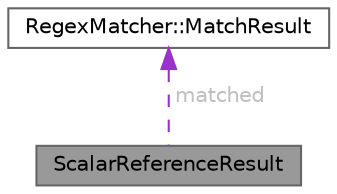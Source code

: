 digraph "ScalarReferenceResult"
{
 // LATEX_PDF_SIZE
  bgcolor="transparent";
  edge [fontname=Helvetica,fontsize=10,labelfontname=Helvetica,labelfontsize=10];
  node [fontname=Helvetica,fontsize=10,shape=box,height=0.2,width=0.4];
  Node1 [id="Node000001",label="ScalarReferenceResult",height=0.2,width=0.4,color="gray40", fillcolor="grey60", style="filled", fontcolor="black",tooltip=" "];
  Node2 -> Node1 [id="edge2_Node000001_Node000002",dir="back",color="darkorchid3",style="dashed",tooltip=" ",label=" matched",fontcolor="grey" ];
  Node2 [id="Node000002",label="RegexMatcher::MatchResult",height=0.2,width=0.4,color="gray40", fillcolor="white", style="filled",URL="$structRegexMatcher_1_1MatchResult.html",tooltip=" "];
}
